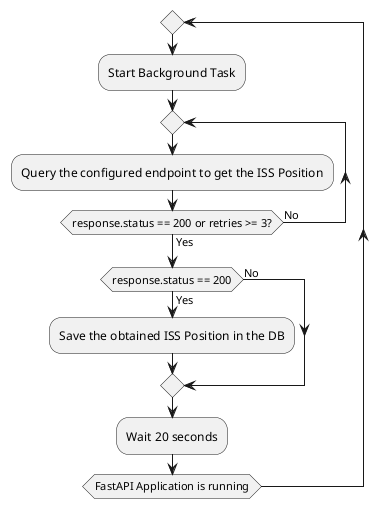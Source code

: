 @startuml
repeat
  :Start Background Task;
  repeat
  :Query the configured endpoint to get the ISS Position;
  repeat while (response.status == 200 or retries >= 3?) is (No) not (Yes)
  if(response.status == 200) then (Yes)
  :Save the obtained ISS Position in the DB;
  else (No)
  endif
  :Wait 20 seconds;

repeat while (FastAPI Application is running)

@enduml